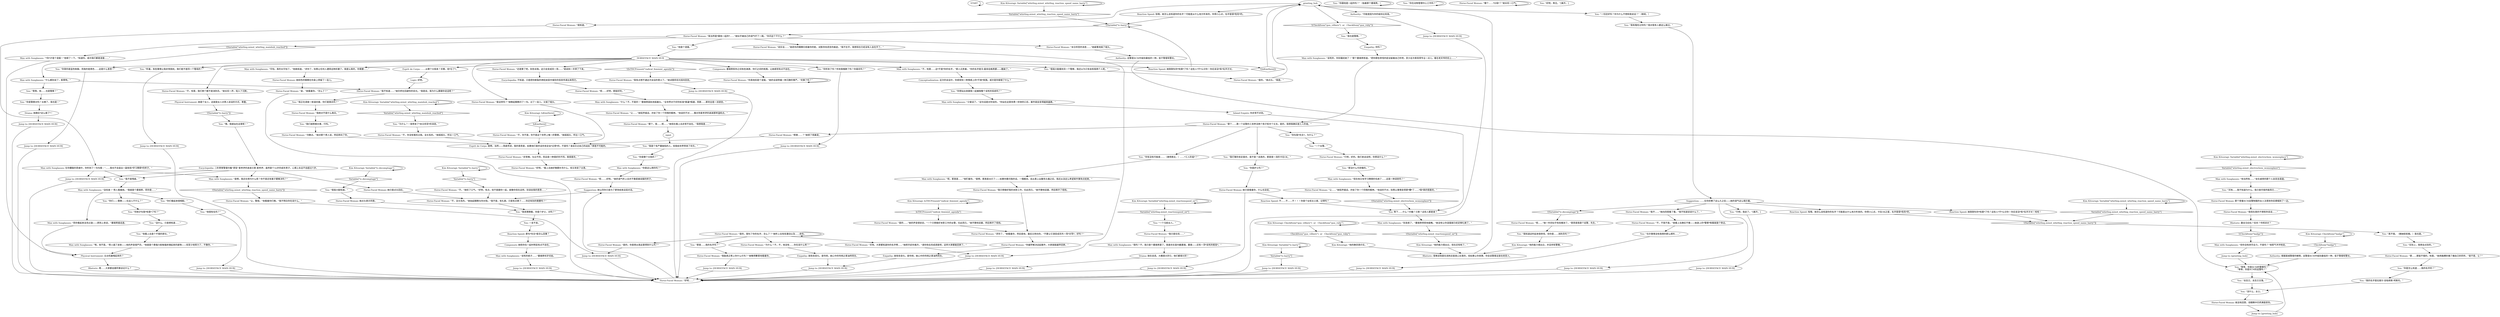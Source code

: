 # WHIRLING F1 / HORSE FACED WOMAN
# Horse-Faced-Woman (Minot)
# ==================================================
digraph G {
	  0 [label="START"];
	  1 [label="input"];
	  2 [label="Man with Sunglasses: “少废话了。”这句话是对你说的。“你站在这里多费一秒钟的口舌，案件就会变得越来越悬。”"];
	  3 [label="Horse-Faced Woman: “不。”她叹了口气。“好吧，有点，但不是跟你一起，就像你现在这样。别误会我的意思……”"];
	  4 [label="Reaction Speed: 哇哦，她怎么会知道你的名字？可能是从什么地方听来的。你得小心点，卡拉OK之星，名字是很*危险*的。"];
	  5 [label="You: “很高兴能看到另一个警察，我还以为只有金和我两个人呢。”"];
	  6 [label="You: “你刚才叫我*哈里*了吗？”"];
	  7 [label="Horse-Faced Woman: “我只是在找……”"];
	  8 [label="Horse-Faced Woman: “你真他妈是个混蛋。”她的话语带着一种沉静的尊严。“完事了吗？”"];
	  9 [label="Jump to: [HORSEFACE MAIN HUB]"];
	  10 [label="Jump to: [HORSEFACE MAIN HUB]"];
	  11 [label="Horse-Faced Woman: “那……那挺不错的，哈里。”她用胳膊肘捅了捅自己的同伴。“是不是，让？”"];
	  12 [label="Horse-Faced Woman: 她点头表示同意。"];
	  13 [label="Horse-Faced Woman: 她只是点头回应。"];
	  14 [label="You: 等下……什么？约翰？兰斯？这些人都是谁？"];
	  15 [label="Authority: “可能是因为你的级别比较高。”"];
	  16 [label="You: “等等，你是RCM的警察吗？”\n“等等，你是RCM的巡警吗？”"];
	  17 [label="greeting_hub"];
	  18 [label="Jump to: [greeting_hub]"];
	  19 [label="Horse-Faced Woman: “冷静点。”她对那个男人说，然后转向了你。"];
	  20 [label="Horse-Faced Woman: “照章……？”她捏了捏鼻梁。"];
	  21 [label="You: “那没什么可骄傲的。”"];
	  22 [label="Rhetoric: 嗯……大家都会跟同事谈论什么？"];
	  23 [label="Jump to: [HORSEFACE MAIN HUB]"];
	  24 [label="Horse-Faced Woman: “行吧，好的。我们来谈谈吧，你想说什么？”"];
	  25 [label="Horse-Faced Woman: “是的……”她的声音很安定。“一个只想做好本职工作的女警，仅此而已。”她平静地说着，然后移开了视线。"];
	  26 [label="Reaction Speed: 不……不……不！！！你是个女权主义者，记得吗？"];
	  27 [label="You: “你是护士吗？”"];
	  28 [label="Horse-Faced Woman: “呃……好吧，那挺好的。”"];
	  29 [label="Man with Sunglasses: 在你朦胧的思绪中，你听到了一句句尾：“……我也不会装出一副他有*学习障碍*的样子。”"];
	  30 [label="Kim Kitsuragi: IsKimHere()"];
	  31 [label="IsKimHere()", shape=diamond];
	  32 [label="!(IsKimHere())", shape=diamond];
	  33 [label="You: “你是哪个分局的？”"];
	  34 [label="Horse-Faced Woman: “是这样吗？”她眯起眼睛问了一句。过了一会儿，又摇了摇头。"];
	  35 [label="You: “你跟他是一起的吗？”（指着那个墨镜男。）"];
	  36 [label="Horse-Faced Woman: “我当然是*跟他一起的*……”她似乎被自己的语气吓了一跳。“你问这个干什么？”"];
	  37 [label="Reaction Speed: 她刚刚叫你*哈里*了吗？这些人*不*认识你！你应该没*有*名字才对。"];
	  38 [label="You: “我打赌你肯定喜欢，是不是？说真的，那是首一流的卡拉OK。”"];
	  39 [label="You: “很高兴能知道。”"];
	  40 [label="Authority: 根据曷城警督的解释，巡警是RCM中级别最低的一种，低于警督和警长。"];
	  41 [label="Kim Kitsuragi: “他的能力很出众，并且持有警徽。”"];
	  42 [label="Horse-Faced Woman: 她棕色的眼睛在你身上停留了一会儿。"];
	  43 [label="Horse-Faced Woman: “让……”她轻声插话，并给了你一个同情的眼神。“他说的不对，别再让事情变得更*糟*了……*我*真的很喜欢。”"];
	  44 [label="Horse-Faced Woman: “让，警探。”他看着你们俩。“我不明白你在说什么。”"];
	  45 [label="Kim Kitsuragi: Variable[\"tc.harry\"]"];
	  46 [label="Variable[\"tc.harry\"]", shape=diamond];
	  47 [label="!(Variable[\"tc.harry\"])", shape=diamond];
	  48 [label="Jump to: [HORSEFACE MAIN HUB]"];
	  49 [label="Composure: 她和你在一起时明显有点不自在。"];
	  50 [label="Kim Kitsuragi: Variable[\"whirling.minot_reactionspeed_sir\"]"];
	  51 [label="Variable[\"whirling.minot_reactionspeed_sir\"]", shape=diamond];
	  52 [label="!(Variable[\"whirling.minot_reactionspeed_sir\"])", shape=diamond];
	  53 [label="Horse-Faced Woman: “不，没关系的。”她抬起眼睛与你对视。“我不是，有礼貌，只是有点累了……你还有别的需要吗？”"];
	  54 [label="Jump to: [HORSEFACE MAIN HUB]"];
	  55 [label="You: “嘿，我就站在这里呢！”"];
	  56 [label="Reaction Speed: 她刚刚叫你*哈里*了吗？这些人*不*认识你！你应该没*有*名字才对！哈哈！"];
	  57 [label="You: “我们就照章办事，行吗。”"];
	  58 [label="Jump to: [greeting_hub]"];
	  59 [label="Jump to: [HORSEFACE MAIN HUB]"];
	  60 [label="Man with Sunglasses: “该死的，你别骚扰她了！”那个墨镜男怒道。“把你那些奇怪的屁话留着自己听吧，至少这次表现得专业一点儿，看在老天爷的份上……”"];
	  61 [label="Man with Sunglasses: “没找谁！”男人看着她。“我就是个墨镜男，而你是……”"];
	  62 [label="Man with Sunglasses: “现在他又有学习障碍的毛病了……这是一种讽刺吗？”"];
	  63 [label="Horse-Faced Woman: “好吧……”"];
	  64 [label="HORSEFACE MAIN HUB"];
	  65 [label="Man with Sunglasses: “*你*才是个混蛋！”他顿了一下。“知道吗，或许我们都是混蛋……”"];
	  66 [label="You: “他很有名吗？”"];
	  67 [label="Man with Sunglasses: “而你看起来没洗过澡——原则上来说，”墨镜男插话道。"];
	  68 [label="You: “一个女警。”"];
	  69 [label="Horse-Faced Woman: “那个，我……呃……”她现在看上去非常不自在。“我想我是……”"];
	  70 [label="Encyclopedia: 二阶荣誉警督约翰“原型”麦考伊的弟弟兰斯·麦考伊，虽然是个32岁的成年男子，心理上永远不会超过六岁。"];
	  71 [label="Man with Sunglasses: “是啊，我还在想为什么呢？你不是还有案子要解决吗？”"];
	  72 [label="You: “我不是残废。”"];
	  73 [label="You: “也许事情没有我想的那么顺利……”"];
	  74 [label="Jump to: [HORSEFACE MAIN HUB]"];
	  75 [label="Esprit de Corps: 是啊，当然——简直荒谬。我的意思是，如果他们是的话你肯定会*记得*的，不是吗？谁会忘记自己的战友？那是不可能的。"];
	  76 [label="Empathy: 她有些变化。是怜悯，她心中的怜悯之意油然而生。"];
	  77 [label="Jump to: [HORSEFACE MAIN HUB]"];
	  78 [label="Jump to: [HORSEFACE MAIN HUB]"];
	  79 [label="Horse-Faced Woman: “好吧。”看上去她好像要补充什么，但又改变了主意。"];
	  80 [label="Drama: 她在说谎。大概很讨厌它。他们都很讨厌！"];
	  81 [label="Logic: 好吧。"];
	  82 [label="Man with Sunglasses: “该死的疯子……”墨镜男咬牙切齿。"];
	  83 [label="Jump to: [HORSEFACE MAIN HUB]"];
	  84 [label="Horse-Faced Woman: “呃……”她一时间似乎有些糊涂了。“意思是我是个巡警，先生。”"];
	  85 [label="Authority: 巡警是RCM中级别最低的一种，低于警督和警长。"];
	  86 [label="Empathy: 她有些变化。是怜悯，她心中的怜悯之意油然而生。"];
	  87 [label="Horse-Faced Woman: “还是算了吧，别告诉我。这只会变成另一场……”她说到一半停了下来。"];
	  88 [label="You: “我知道这听起来很奇怪，但你是……消防员吗？”"];
	  89 [label="Reaction Speed: 那句*先生*是怎么回事？"];
	  90 [label="Horse-Faced Woman: “我只想做好我的本职工作，仅此而已。”她平静地说着，然后移开了视线。"];
	  91 [label="Man with Sunglasses: “可怕，真的太可怕了。”他继续道。“求你了，别再让任何人遭受这种折磨了。我是认真的，你需要……”"];
	  92 [label="You: “你在动物管理中心工作吗？”"];
	  93 [label="Horse-Faced Woman: “不，不我不是。”她看上去确实不像——她身上的*警察*制服就是个铁证。"];
	  94 [label="Man with Sunglasses: “什么都别说了，茱蒂特。”"];
	  95 [label="Horse-Faced Woman: 那个穿着RCM巡警制服的女人注意到你后便缩到了一边。"];
	  96 [label="Man with Sunglasses: “但你没有拼尽全力，不是吗？”他怒气冲冲地说。"];
	  97 [label="Kim Kitsuragi: CheckItem(\"gun_villiers\")  or   CheckItem(\"gun_ruby\")"];
	  98 [label="CheckItem(\"gun_villiers\")  or   CheckItem(\"gun_ruby\")", shape=diamond];
	  99 [label="!(CheckItem(\"gun_villiers\")  or   CheckItem(\"gun_ruby\"))", shape=diamond];
	  100 [label="You: “行吧，我走了。”[离开。]"];
	  101 [label="You: “为什么？！我带来了*末日将至*的消息。”"];
	  102 [label="Horse-Faced Woman: “诶，”她看着你。“怎么了？”"];
	  103 [label="Horse-Faced Woman: “不，哈里，我们两个都不是消防员。”她长叹一声，陷入了沉默。"];
	  104 [label="You: “你叫我*先生*。为什么？”"];
	  105 [label="You: “你想站出来跟我一起摧毁整个该死的系统吗？”"];
	  106 [label="Jump to: [HORSEFACE MAIN HUB]"];
	  107 [label="Conceptualization: 这次的谈话中，你感受到一种情感上的*不爽*氛围。或许是你做错了什么？"];
	  108 [label="Horse-Faced Woman: “我有点想不通这次谈话的意义了。”她试图将目光投向别处。"];
	  109 [label="Inland Empire: 你非常不对劲。"];
	  110 [label="Jump to: [HORSEFACE MAIN HUB]"];
	  111 [label="Jump to: [HORSEFACE MAIN HUB]"];
	  112 [label="You: “实际上，我想谈点别的。”"];
	  113 [label="Horse-Faced Woman: “呃…….好吧。”她的语气听上去并不像是被说服的样子。"];
	  114 [label="Horse-Faced Woman: “非常棒。与众不同，而且是一种很好的不同。我很喜欢。”"];
	  115 [label="Jump to: [HORSEFACE MAIN HUB]"];
	  116 [label="Reaction Speed: 哇哦，她怎么会知道你的名字？可能是从什么地方听来的。你得小心点，名字是很*危险*的。"];
	  117 [label="You: “我正在调查一桩谋杀案，你们是救兵吗？”"];
	  118 [label="Suggestion: ……在你折腾了这么久之后——她的语气这么暗示着。"];
	  119 [label="Horse-Faced Woman: “不，你没有冤枉过我。没关系的。”她摇摇头，呼出一口气。"];
	  120 [label="Man with Sunglasses: “他当然有……”坐在桌旁的那个人自言自语道。"];
	  121 [label="Kim Kitsuragi: IsTHCPresent(\"radical_feminist_agenda\")"];
	  122 [label="IsTHCPresent(\"radical_feminist_agenda\")", shape=diamond];
	  123 [label="!(IsTHCPresent(\"radical_feminist_agenda\"))", shape=diamond];
	  124 [label="You: “你有没有可能是……（凑得更近。）……*工人阶级*？”"];
	  125 [label="You: “真不错。（朝她眨眨眼。）我也是。”"];
	  126 [label="Kim Kitsuragi: Variable[\"tc.harry\"]"];
	  127 [label="Variable[\"tc.harry\"]", shape=diamond];
	  128 [label="!(Variable[\"tc.harry\"])", shape=diamond];
	  129 [label="Kim Kitsuragi: Variable[\"whirling.minot_electrochem_womenplace\"]"];
	  130 [label="Variable[\"whirling.minot_electrochem_womenplace\"]", shape=diamond];
	  131 [label="!(Variable[\"whirling.minot_electrochem_womenplace\"])", shape=diamond];
	  132 [label="Drama: 她确实*这么做了*！"];
	  133 [label="Horse-Faced Woman: “我不……”她向四周看了看。“我不知道该说什么了。”"];
	  134 [label="You: “我有冤枉过你吗？我对很多人都这么做过。”"];
	  135 [label="Horse-Faced Woman: “我不知道……”她仍然在回避你的目光。“我是说，我为什么要跟你说话呢？”"];
	  136 [label="You: “你们——警察——在这儿干什么？”"];
	  137 [label="You: 一言不发。"];
	  138 [label="Horse-Faced Woman: 她只是看着你，什么也没说。"];
	  139 [label="Man with Sunglasses: “别发疯了，”墨镜男愤怒地插嘴。“她没有让你滚蛋就已经足够礼貌了。”"];
	  140 [label="Encyclopedia: 不知道，只是把你断裂的神经皮层中储存的信息传递出来而已。"];
	  141 [label="Rhetoric: 暴击马拉松？狂欢？怜悯派对？"];
	  142 [label="Kim Kitsuragi: Variable[\"tc.decomptage\"]"];
	  143 [label="Variable[\"tc.decomptage\"]", shape=diamond];
	  144 [label="!(Variable[\"tc.decomptage\"])", shape=diamond];
	  145 [label="You: “天呐……我不知道为什么，我只是尽我所能而已……”"];
	  146 [label="Horse-Faced Woman: “末日将至的消息……”她疲惫地摇了摇头。"];
	  147 [label="You: “没什么，只是想知道……”"];
	  148 [label="Horse-Faced Woman: “是的，我叫了你的名字，怎么了？”她听上去有些激动以及……悲伤。"];
	  149 [label="You: “你是怎么知道……我的名字的？”"];
	  150 [label="Kim Kitsuragi: Variable[\"whirling.minot_whirling_reaction_speed_name_harry\"]"];
	  151 [label="Variable[\"whirling.minot_whirling_reaction_speed_name_harry\"]", shape=diamond];
	  152 [label="!(Variable[\"whirling.minot_whirling_reaction_speed_name_harry\"])", shape=diamond];
	  153 [label="Man with Sunglasses: “呃，那真是……”他盯着你。“是啊，那真是太烂了——如果你要问我的话，一塌糊涂。自从患上丛集性头痛之后，我还从没这么希望某件事快点结束。”"];
	  154 [label="Horse-Faced Woman: “那个……靠一个巡警的工资养活两个孩子和半个丈夫。是的，我想我确实是工人阶级。”"];
	  155 [label="Horse-Faced Woman: “我能真正帮上你什么忙吗？”她略带歉意地看着你。"];
	  156 [label="Man with Sunglasses: “不，哈里……这*不是*你的名字，”那人讥笑着，“你的名字是冯·基肯伯格男爵——酷毙了。”"];
	  157 [label="You: “你是警察对吗？太棒了，我也是！”"];
	  158 [label="Man with Sunglasses: “我吗？不，我只是个墨镜男罢了。我喜欢在室内戴墨镜。墨镜——还有一顶*该死的假发*。”"];
	  159 [label="Empathy: 你吗？"];
	  160 [label="Horse-Faced Woman: “我知道。”"];
	  161 [label="You: “我也是警察。”"];
	  162 [label="Kim Kitsuragi: “他的确货真价实。”"];
	  163 [label="Kim Kitsuragi: “他的能力很出众，现在还有枪了。”"];
	  164 [label="Jump to: [HORSEFACE MAIN HUB]"];
	  165 [label="You: “我是个有严重缺陷的人，但我给世界带来了欢乐。”"];
	  166 [label="Kim Kitsuragi: Variable[\"whirling.minot_whirling_mainhub_reached\"]"];
	  167 [label="Variable[\"whirling.minot_whirling_mainhub_reached\"]", shape=diamond];
	  168 [label="!(Variable[\"whirling.minot_whirling_mainhub_reached\"])", shape=diamond];
	  169 [label="You: “他是个混蛋。”"];
	  170 [label="You: “他看上去是个不错的家伙。”"];
	  171 [label="Horse-Faced Woman: “你越早解决这起案件，大家就能越早回家。”"];
	  172 [label="Jump to: [HORSEFACE MAIN HUB]"];
	  173 [label="Horse-Faced Woman: “为什么？不，不，他没有……你在说什么呀？”"];
	  174 [label="You: “我的名字是拉斐尔·安柏修斯·柯斯托。”"];
	  175 [label="Horse-Faced Woman: “天呐，大家都知道你的名字啊……”她挥手赶你离开。“请你快去完成调查吧，这样大家都能回家了。”"];
	  176 [label="You: “那是……我的名字吗？”"];
	  177 [label="You: “没什么，女士。”"];
	  178 [label="Horse-Faced Woman: “说实话……”她悲伤的眼睛扫视着你的脸，试图寻找谎言的痕迹。“我不在乎，我想现在已经没有人会在乎了。”"];
	  179 [label="You: “你们看起来很相配。”"];
	  180 [label="You: “一个马脸女人。”"];
	  181 [label="Physical Instrument: 她是个女人，这就是女人对男人说话的方式，尊重。"];
	  182 [label="Kim Kitsuragi: Variable[\"whirling.minot_whirling_reaction_speed_name_harry\"]"];
	  183 [label="Variable[\"whirling.minot_whirling_reaction_speed_name_harry\"]", shape=diamond];
	  184 [label="!(Variable[\"whirling.minot_whirling_reaction_speed_name_harry\"])", shape=diamond];
	  185 [label="Horse-Faced Woman: “是的，你是想从我这里得到什么吗？”"];
	  186 [label="You: “龙舌兰，龙舌兰日落。”"];
	  187 [label="Horse-Faced Woman: “是的。”她点头。“我是。”"];
	  188 [label="Horse-Faced Woman: “不，你不是，你不是这个世界上唯一的警察。”她摇摇头，呼出一口气。"];
	  189 [label="Kim Kitsuragi: CheckItem(\"badge\")"];
	  190 [label="CheckItem(\"badge\")", shape=diamond];
	  191 [label="!(CheckItem(\"badge\"))", shape=diamond];
	  192 [label="Physical Instrument: 五台机器堆起来的？"];
	  193 [label="Horse-Faced Woman: “求你了，”她看着你，然后是他，最后又转向你。“不要让它演变成另外一场*对骂*，好吗？”"];
	  194 [label="Composure: 墨镜男和你之间有些渊源，你们之间的氛围，让她感觉有点不自在。"];
	  195 [label="You: “我来猜猜看，你是个护士，对吗？”"];
	  196 [label="Jump to: [HORSEFACE MAIN HUB]"];
	  197 [label="Man with Sunglasses: “你是这么想的吗？”"];
	  198 [label="Horse-Faced Woman: “哪个……*分局*？”她长叹一口气。"];
	  199 [label="Esprit de Corps: ……从哪个分局来？天哪，他*忘了*。"];
	  200 [label="You: “好吧，再见。”[离开。]"];
	  201 [label="Man with Sunglasses: “唉，他不是。”男人插了进来——他的声音很严厉。“他就是个靠强力胶勉强拼凑起来的废物——但至少他努力了，不像你。”"];
	  202 [label="You: “你听到了吗？听到我唱歌了吗？你喜欢吗？”"];
	  203 [label="Suggestion: 她认同你只是为了更快结束这段对话。"];
	  204 [label="You: “等等，他……也是警察？”"];
	  205 [label="Horse-Faced Woman: “我绝对不是什么救兵。”"];
	  206 [label="Jump to: [HORSEFACE MAIN HUB]"];
	  207 [label="Horse-Faced Woman: “我现在真的不想和你说话……”"];
	  208 [label="You: “一切还好吗？你为什么不想和我说话？”（继续。）"];
	  209 [label="Horse-Faced Woman: 她没有回答，但眼睛中仍然满是悲伤。"];
	  210 [label="You: “你穿的是蓝色制服，而我的是黑色……这是什么意思？”"];
	  211 [label="Man with Sunglasses: “什么？不，不是的！”墨镜男固执地摇着头。“全世界对于好的标准*普遍*相通，而那……那完全是一派胡言。”"];
	  212 [label="Horse-Faced Woman: “让……”她轻声插话，并给了你一个同情的眼神。“他说的不对……像对待麦考伊的弟弟那样温和点。”"];
	  213 [label="Jump to: [HORSEFACE MAIN HUB]"];
	  214 [label="You: “听着，有些事情让我非常困扰。我们是不是同一个警局的？”"];
	  215 [label="Rhetoric: 很难说他是在讽刺还是真心实意的，但如果让你来猜，你会说警督这是在挖苦人。"];
	  0 -> 0
	  1 -> 165
	  2 -> 109
	  3 -> 53
	  4 -> 152
	  5 -> 187
	  6 -> 147
	  7 -> 158
	  8 -> 8
	  9 -> 63
	  10 -> 63
	  11 -> 149
	  12 -> 195
	  13 -> 53
	  14 -> 139
	  15 -> 9
	  16 -> 186
	  17 -> 160
	  17 -> 99
	  17 -> 15
	  17 -> 208
	  17 -> 116
	  18 -> 16
	  19 -> 75
	  20 -> 75
	  21 -> 62
	  22 -> 63
	  23 -> 63
	  24 -> 21
	  25 -> 193
	  26 -> 14
	  27 -> 138
	  28 -> 211
	  29 -> 72
	  29 -> 54
	  29 -> 71
	  30 -> 30
	  30 -> 31
	  31 -> 188
	  32 -> 17
	  33 -> 197
	  34 -> 75
	  35 -> 35
	  36 -> 65
	  36 -> 168
	  36 -> 169
	  36 -> 178
	  36 -> 146
	  37 -> 47
	  38 -> 27
	  39 -> 12
	  40 -> 16
	  41 -> 215
	  42 -> 102
	  43 -> 131
	  44 -> 213
	  45 -> 45
	  45 -> 46
	  46 -> 115
	  47 -> 36
	  48 -> 63
	  49 -> 82
	  50 -> 50
	  50 -> 51
	  51 -> 180
	  52 -> 163
	  53 -> 195
	  54 -> 63
	  55 -> 70
	  56 -> 152
	  57 -> 19
	  58 -> 16
	  59 -> 63
	  60 -> 154
	  61 -> 136
	  61 -> 67
	  61 -> 179
	  62 -> 43
	  63 -> 203
	  64 -> 32
	  64 -> 194
	  64 -> 34
	  64 -> 37
	  64 -> 5
	  64 -> 103
	  64 -> 199
	  64 -> 202
	  64 -> 91
	  64 -> 210
	  64 -> 214
	  64 -> 87
	  64 -> 123
	  64 -> 156
	  65 -> 192
	  66 -> 172
	  67 -> 192
	  68 -> 24
	  69 -> 1
	  70 -> 72
	  70 -> 13
	  70 -> 54
	  70 -> 71
	  71 -> 184
	  72 -> 61
	  73 -> 196
	  74 -> 63
	  75 -> 114
	  76 -> 23
	  77 -> 63
	  78 -> 63
	  80 -> 206
	  81 -> 135
	  82 -> 106
	  83 -> 63
	  84 -> 88
	  85 -> 16
	  86 -> 23
	  87 -> 140
	  88 -> 41
	  89 -> 49
	  90 -> 193
	  91 -> 42
	  92 -> 92
	  93 -> 73
	  94 -> 204
	  94 -> 135
	  95 -> 207
	  96 -> 18
	  97 -> 97
	  97 -> 98
	  98 -> 162
	  99 -> 161
	  100 -> 78
	  101 -> 119
	  102 -> 63
	  103 -> 181
	  104 -> 68
	  105 -> 2
	  106 -> 63
	  107 -> 105
	  108 -> 48
	  109 -> 14
	  110 -> 63
	  111 -> 63
	  112 -> 11
	  113 -> 203
	  114 -> 79
	  115 -> 63
	  116 -> 47
	  117 -> 205
	  118 -> 164
	  118 -> 4
	  118 -> 133
	  118 -> 100
	  118 -> 144
	  118 -> 56
	  119 -> 75
	  120 -> 145
	  121 -> 121
	  121 -> 122
	  122 -> 25
	  123 -> 108
	  124 -> 153
	  125 -> 112
	  126 -> 126
	  126 -> 127
	  127 -> 3
	  128 -> 55
	  129 -> 129
	  129 -> 130
	  130 -> 120
	  131 -> 14
	  132 -> 110
	  133 -> 93
	  134 -> 118
	  135 -> 117
	  136 -> 6
	  137 -> 89
	  138 -> 26
	  138 -> 111
	  139 -> 52
	  140 -> 28
	  141 -> 191
	  142 -> 142
	  142 -> 143
	  143 -> 39
	  144 -> 84
	  145 -> 95
	  146 -> 85
	  147 -> 170
	  148 -> 173
	  148 -> 175
	  148 -> 176
	  148 -> 148
	  148 -> 185
	  149 -> 174
	  150 -> 150
	  150 -> 151
	  151 -> 152
	  152 -> 125
	  153 -> 90
	  154 -> 104
	  154 -> 124
	  154 -> 20
	  154 -> 38
	  155 -> 74
	  156 -> 107
	  157 -> 132
	  158 -> 80
	  159 -> 60
	  160 -> 29
	  161 -> 159
	  162 -> 215
	  163 -> 215
	  164 -> 63
	  165 -> 33
	  166 -> 166
	  166 -> 167
	  167 -> 101
	  168 -> 94
	  169 -> 64
	  170 -> 201
	  171 -> 76
	  172 -> 63
	  173 -> 86
	  174 -> 177
	  175 -> 77
	  176 -> 155
	  177 -> 209
	  178 -> 77
	  179 -> 66
	  180 -> 7
	  181 -> 128
	  182 -> 182
	  182 -> 183
	  183 -> 47
	  184 -> 44
	  185 -> 213
	  186 -> 177
	  187 -> 17
	  188 -> 75
	  189 -> 189
	  189 -> 190
	  190 -> 40
	  191 -> 96
	  192 -> 22
	  193 -> 171
	  194 -> 8
	  195 -> 137
	  196 -> 63
	  197 -> 113
	  198 -> 198
	  199 -> 81
	  201 -> 192
	  202 -> 10
	  203 -> 53
	  204 -> 157
	  205 -> 57
	  206 -> 63
	  207 -> 141
	  208 -> 134
	  209 -> 58
	  210 -> 83
	  211 -> 212
	  212 -> 69
	  213 -> 63
	  214 -> 59
	  215 -> 17
}

